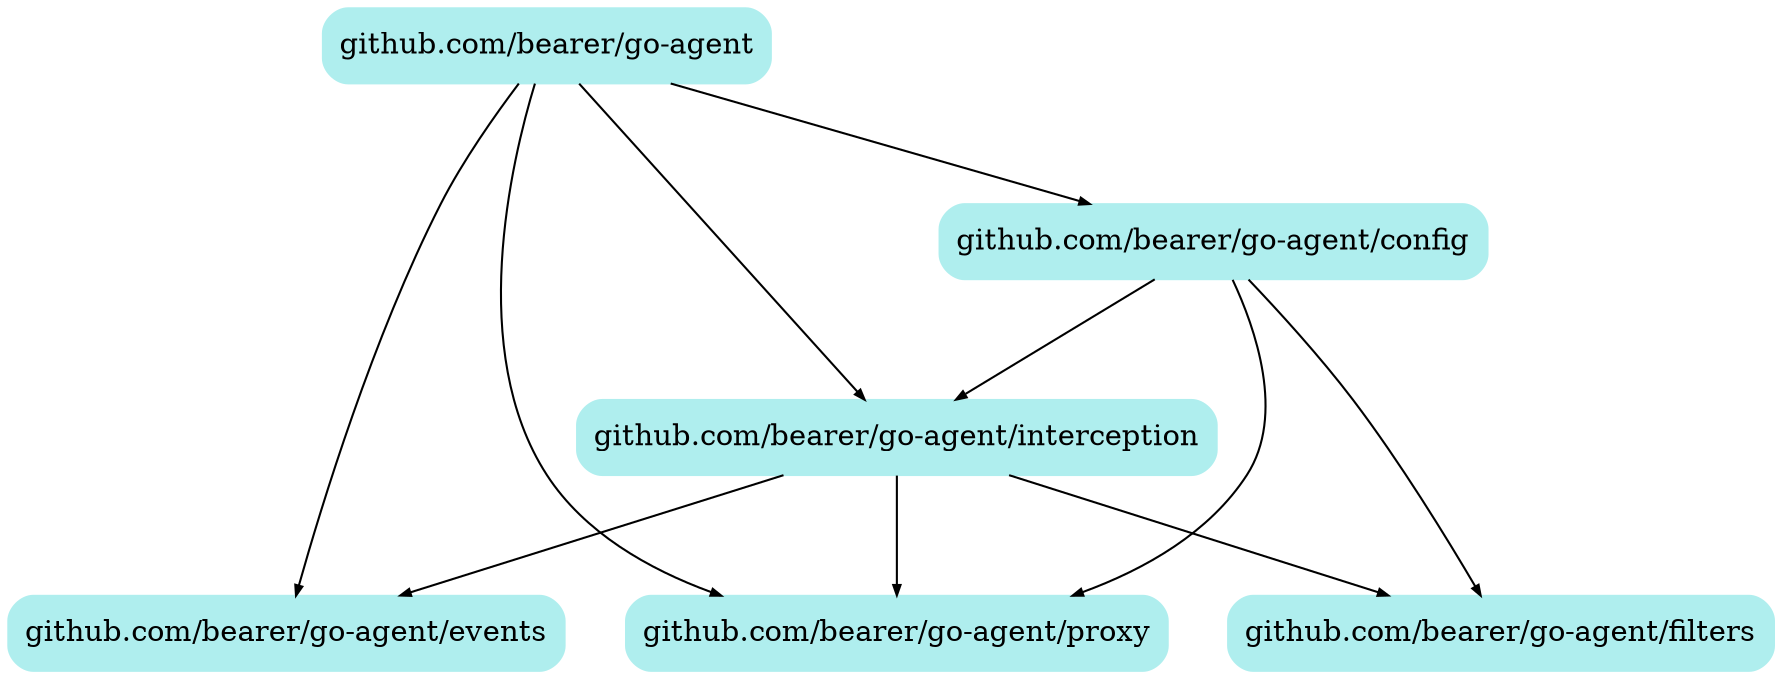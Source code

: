 digraph godep {

nodesep=0.4
ranksep=0.8
node [shape="box",style="rounded,filled"]
edge [arrowsize="0.5"]
"github.com/bearer/go-agent" [label="github.com/bearer/go-agent" color="paleturquoise" URL="https://godoc.org/github.com/bearer/go-agent" target="_blank"];
"github.com/bearer/go-agent" -> "github.com/bearer/go-agent/config";
"github.com/bearer/go-agent" -> "github.com/bearer/go-agent/events";
"github.com/bearer/go-agent" -> "github.com/bearer/go-agent/interception";
"github.com/bearer/go-agent" -> "github.com/bearer/go-agent/proxy";
"github.com/bearer/go-agent/config" [label="github.com/bearer/go-agent/config" color="paleturquoise" URL="https://godoc.org/github.com/bearer/go-agent/config" target="_blank"];
"github.com/bearer/go-agent/config" -> "github.com/bearer/go-agent/filters";
"github.com/bearer/go-agent/config" -> "github.com/bearer/go-agent/interception";
"github.com/bearer/go-agent/config" -> "github.com/bearer/go-agent/proxy";
"github.com/bearer/go-agent/events" [label="github.com/bearer/go-agent/events" color="paleturquoise" URL="https://godoc.org/github.com/bearer/go-agent/events" target="_blank"];
"github.com/bearer/go-agent/filters" [label="github.com/bearer/go-agent/filters" color="paleturquoise" URL="https://godoc.org/github.com/bearer/go-agent/filters" target="_blank"];
"github.com/bearer/go-agent/interception" [label="github.com/bearer/go-agent/interception" color="paleturquoise" URL="https://godoc.org/github.com/bearer/go-agent/interception" target="_blank"];
"github.com/bearer/go-agent/interception" -> "github.com/bearer/go-agent/events";
"github.com/bearer/go-agent/interception" -> "github.com/bearer/go-agent/filters";
"github.com/bearer/go-agent/interception" -> "github.com/bearer/go-agent/proxy";
"github.com/bearer/go-agent/proxy" [label="github.com/bearer/go-agent/proxy" color="paleturquoise" URL="https://godoc.org/github.com/bearer/go-agent/proxy" target="_blank"];
}
